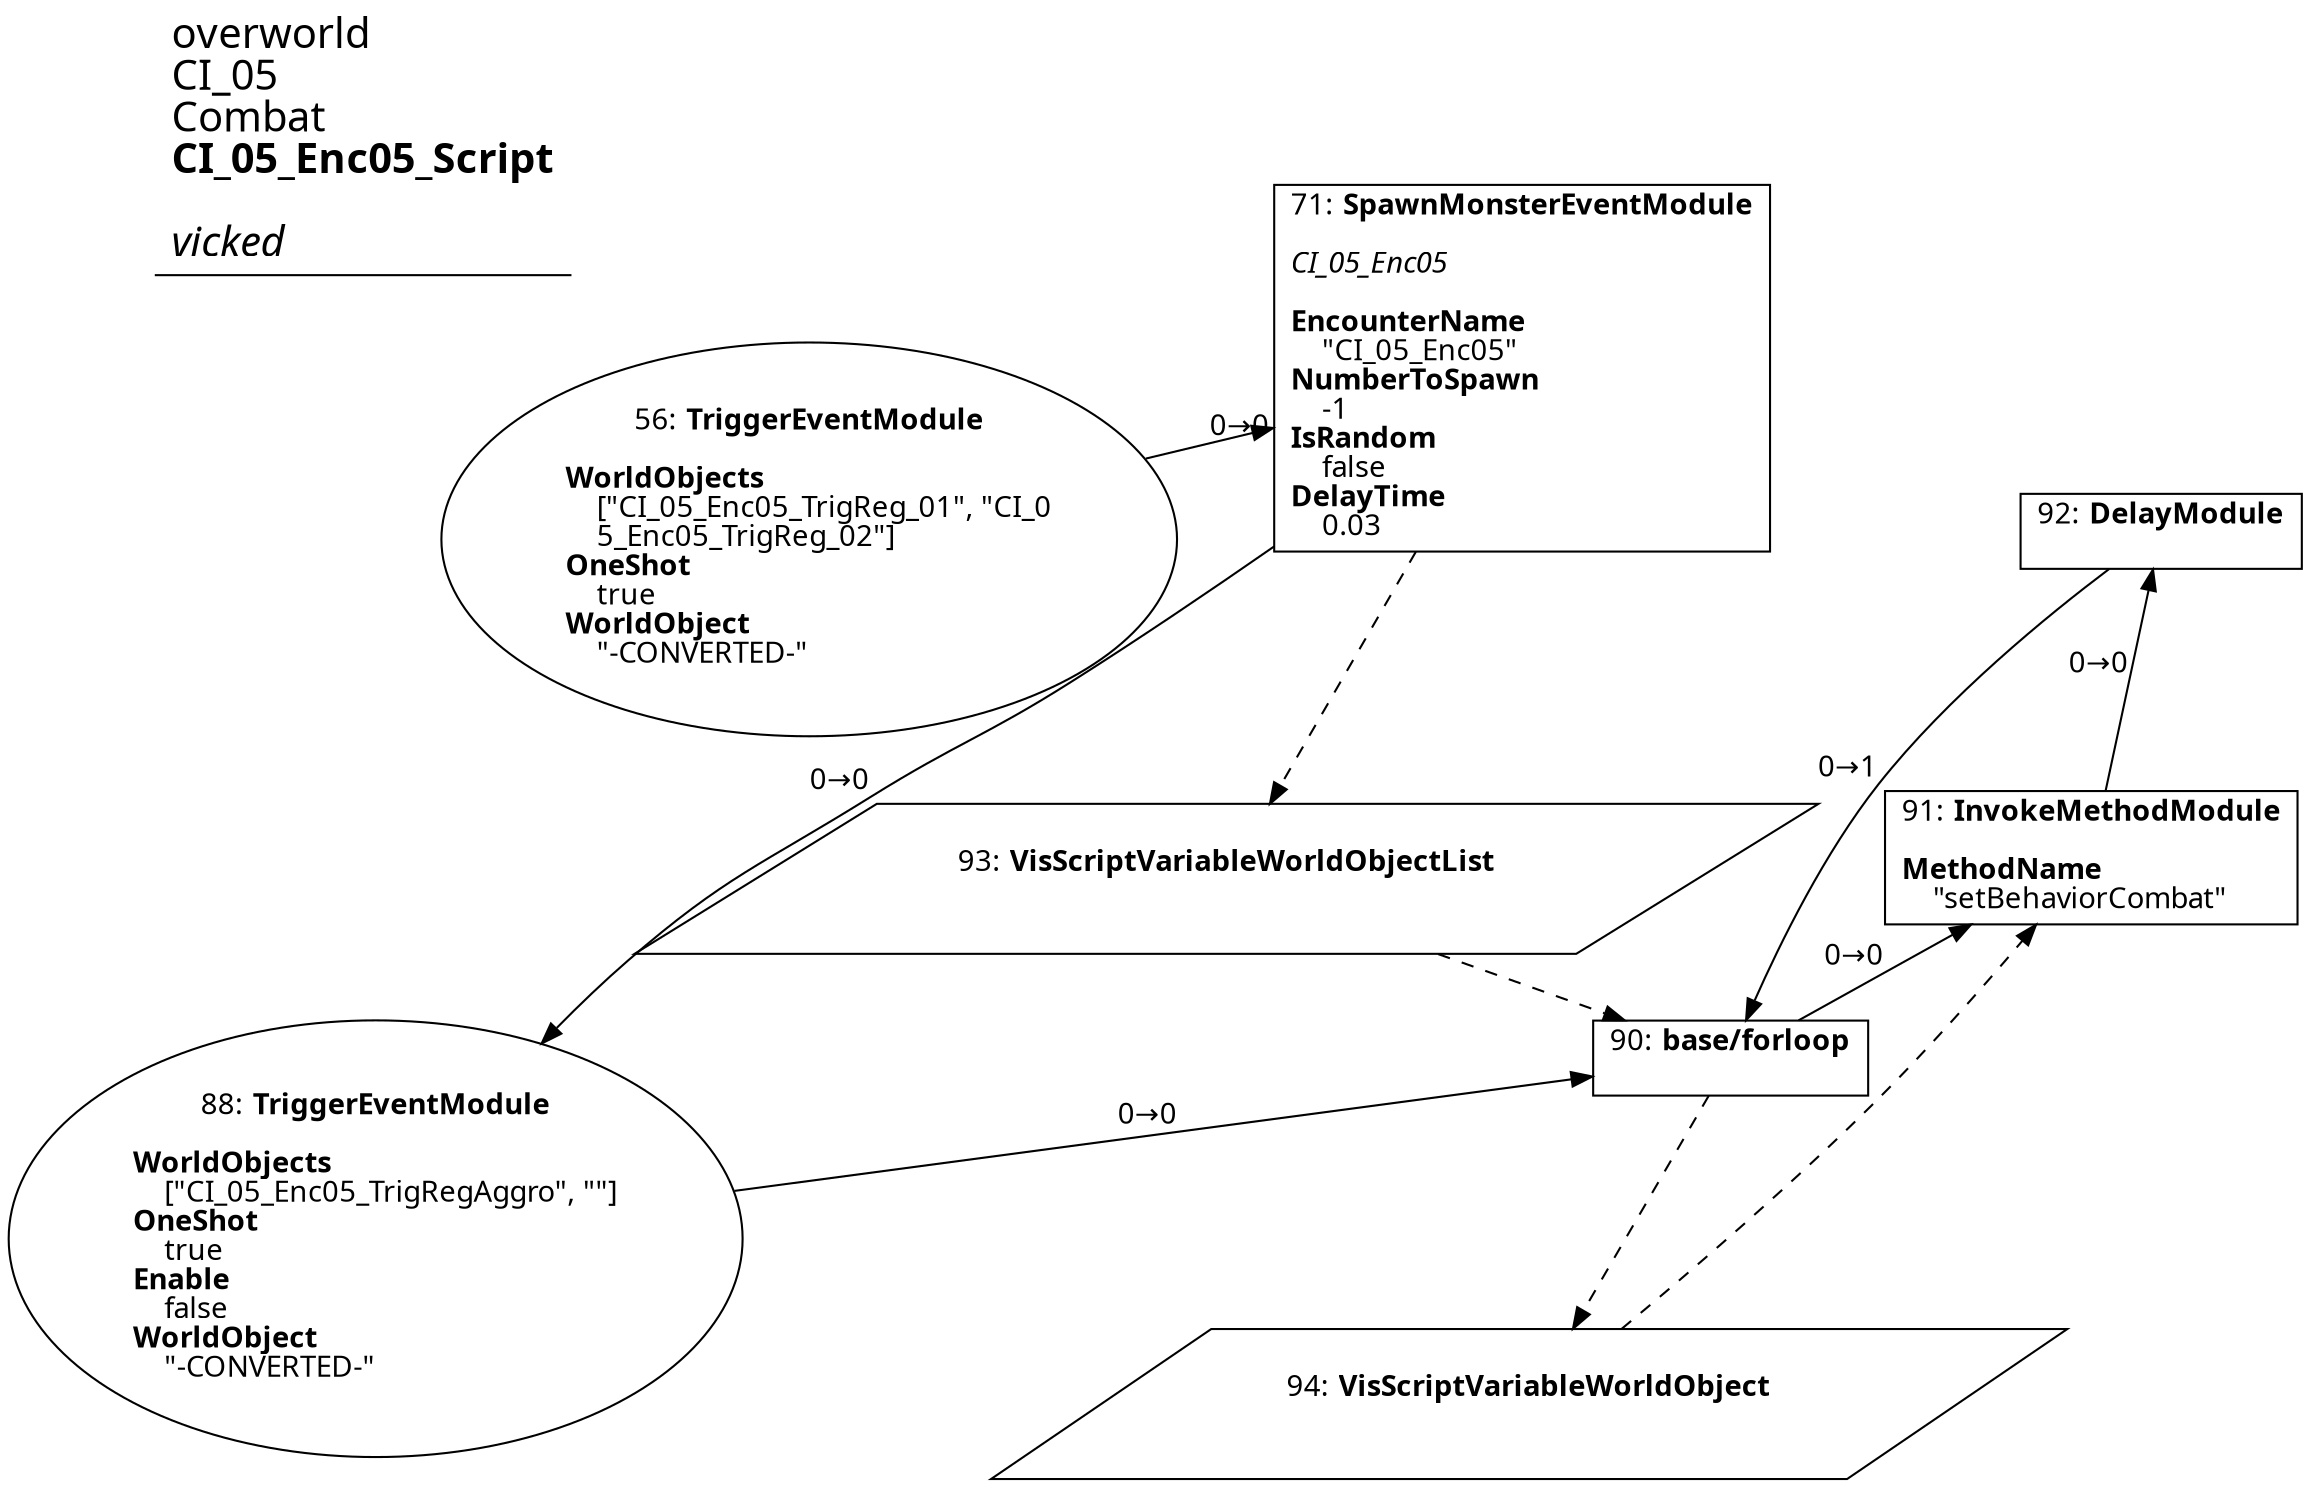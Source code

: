 digraph {
    layout = fdp;
    overlap = prism;
    sep = "+16";
    splines = spline;

    node [ shape = box ];

    graph [ fontname = "Segoe UI" ];
    node [ fontname = "Segoe UI" ];
    edge [ fontname = "Segoe UI" ];

    56 [ label = <56: <b>TriggerEventModule</b><br/><br/><b>WorldObjects</b><br align="left"/>    [&quot;CI_05_Enc05_TrigReg_01&quot;, &quot;CI_0<br align="left"/>    5_Enc05_TrigReg_02&quot;]<br align="left"/><b>OneShot</b><br align="left"/>    true<br align="left"/><b>WorldObject</b><br align="left"/>    &quot;-CONVERTED-&quot;<br align="left"/>> ];
    56 [ shape = oval ]
    56 [ pos = "-0.505,-1.886!" ];
    56 -> 71 [ label = "0→0" ];

    71 [ label = <71: <b>SpawnMonsterEventModule</b><br/><br/><i>CI_05_Enc05<br align="left"/></i><br align="left"/><b>EncounterName</b><br align="left"/>    &quot;CI_05_Enc05&quot;<br align="left"/><b>NumberToSpawn</b><br align="left"/>    -1<br align="left"/><b>IsRandom</b><br align="left"/>    false<br align="left"/><b>DelayTime</b><br align="left"/>    0.03<br align="left"/>> ];
    71 [ pos = "-0.24900001,-1.886!" ];
    71 -> 88 [ label = "0→0" ];
    71 -> 93 [ style = dashed ];

    88 [ label = <88: <b>TriggerEventModule</b><br/><br/><b>WorldObjects</b><br align="left"/>    [&quot;CI_05_Enc05_TrigRegAggro&quot;, &quot;&quot;]<br align="left"/><b>OneShot</b><br align="left"/>    true<br align="left"/><b>Enable</b><br align="left"/>    false<br align="left"/><b>WorldObject</b><br align="left"/>    &quot;-CONVERTED-&quot;<br align="left"/>> ];
    88 [ shape = oval ]
    88 [ pos = "-0.367,-2.229!" ];
    88 -> 90 [ label = "0→0" ];

    90 [ label = <90: <b>base/forloop</b><br/><br/>> ];
    90 [ pos = "-0.053000003,-2.229!" ];
    90 -> 91 [ label = "0→0" ];
    90 -> 94 [ style = dashed ];
    93 -> 90 [ style = dashed ];

    91 [ label = <91: <b>InvokeMethodModule</b><br/><br/><b>MethodName</b><br align="left"/>    &quot;setBehaviorCombat&quot;<br align="left"/>> ];
    91 [ pos = "0.13000001,-2.229!" ];
    91 -> 92 [ label = "0→0" ];
    94 -> 91 [ style = dashed ];

    92 [ label = <92: <b>DelayModule</b><br/><br/>> ];
    92 [ pos = "0.062000003,-2.0270002!" ];
    92 -> 90 [ label = "0→1" ];

    93 [ label = <93: <b>VisScriptVariableWorldObjectList</b><br/><br/>> ];
    93 [ shape = parallelogram ]
    93 [ pos = "-0.24400002,-2.13!" ];

    94 [ label = <94: <b>VisScriptVariableWorldObject</b><br/><br/>> ];
    94 [ shape = parallelogram ]
    94 [ pos = "-0.076000005,-2.387!" ];

    title [ pos = "-0.50600004,-1.8850001!" ];
    title [ shape = underline ];
    title [ label = <<font point-size="20">overworld<br align="left"/>CI_05<br align="left"/>Combat<br align="left"/><b>CI_05_Enc05_Script</b><br align="left"/><br/><i>vicked</i><br align="left"/></font>> ];
}
